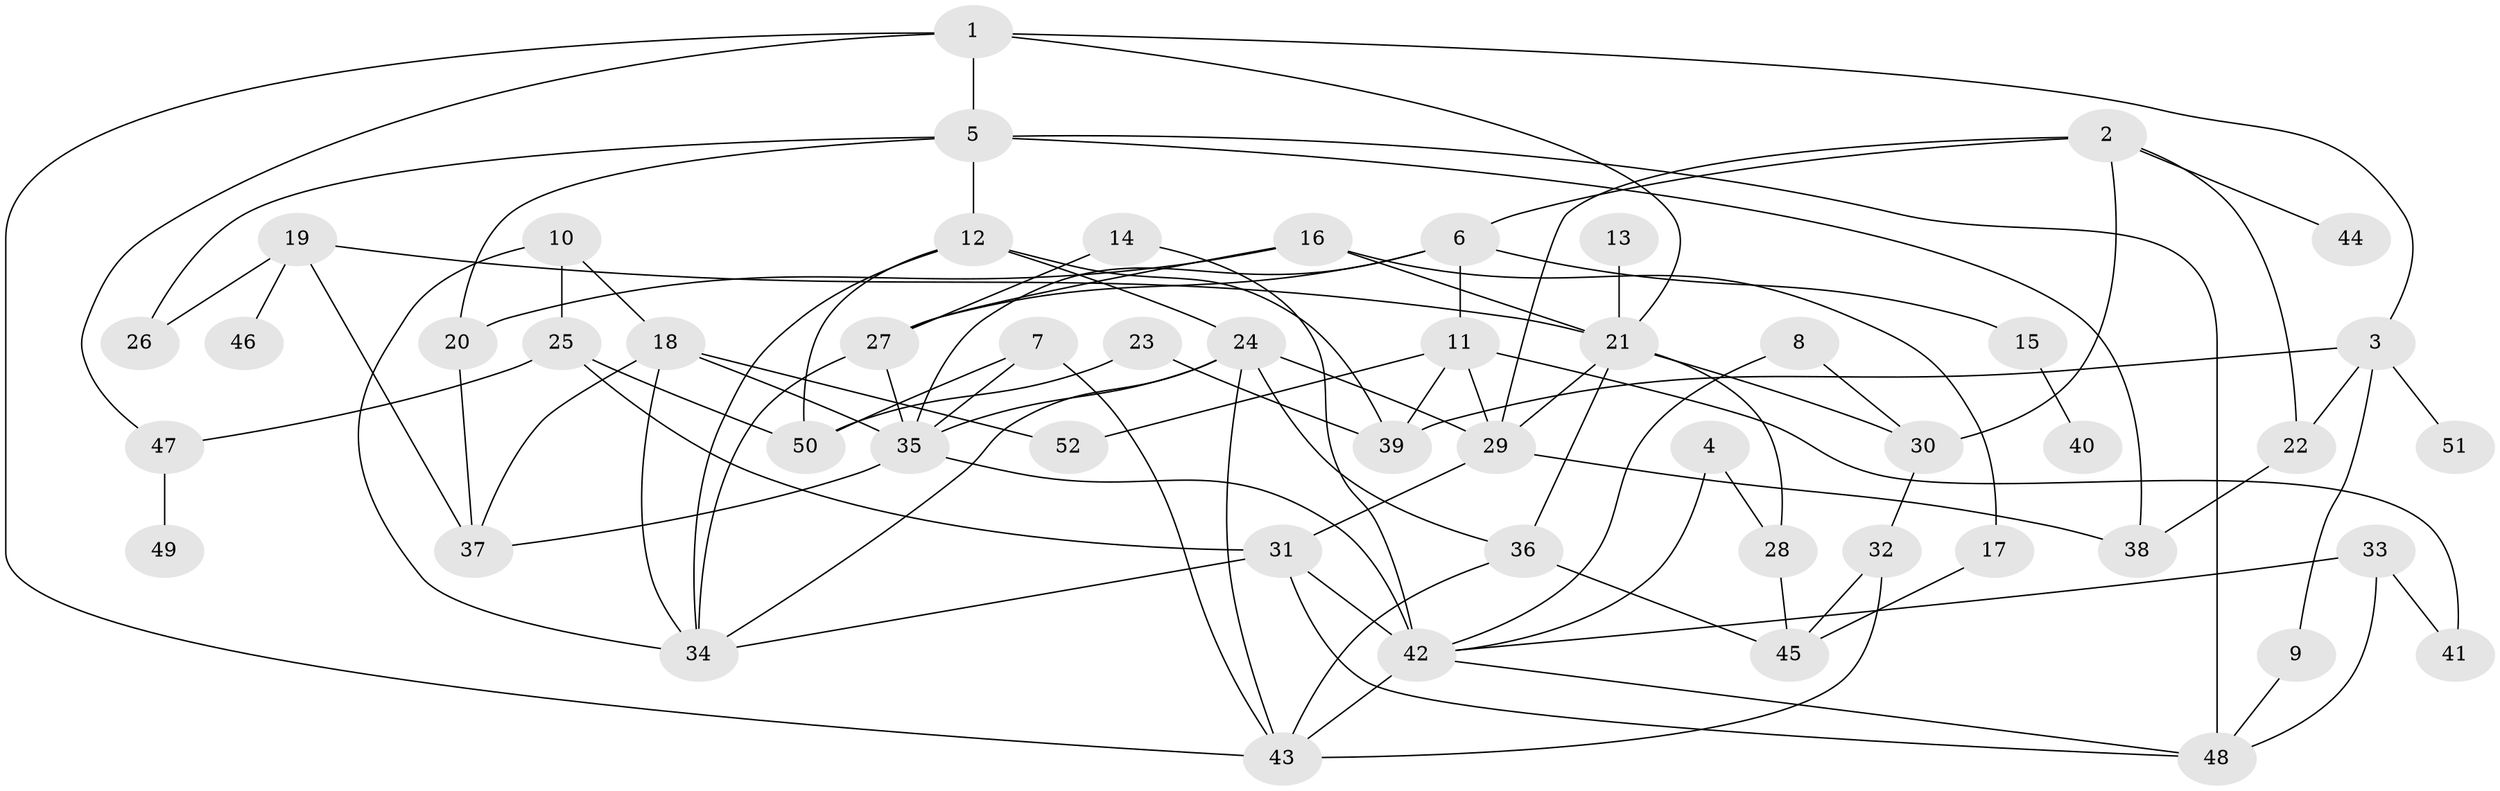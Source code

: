 // original degree distribution, {5: 0.10679611650485436, 8: 0.019417475728155338, 3: 0.24271844660194175, 4: 0.14563106796116504, 2: 0.2524271844660194, 6: 0.038834951456310676, 1: 0.1941747572815534}
// Generated by graph-tools (version 1.1) at 2025/01/03/09/25 03:01:09]
// undirected, 52 vertices, 96 edges
graph export_dot {
graph [start="1"]
  node [color=gray90,style=filled];
  1;
  2;
  3;
  4;
  5;
  6;
  7;
  8;
  9;
  10;
  11;
  12;
  13;
  14;
  15;
  16;
  17;
  18;
  19;
  20;
  21;
  22;
  23;
  24;
  25;
  26;
  27;
  28;
  29;
  30;
  31;
  32;
  33;
  34;
  35;
  36;
  37;
  38;
  39;
  40;
  41;
  42;
  43;
  44;
  45;
  46;
  47;
  48;
  49;
  50;
  51;
  52;
  1 -- 3 [weight=1.0];
  1 -- 5 [weight=1.0];
  1 -- 21 [weight=1.0];
  1 -- 43 [weight=1.0];
  1 -- 47 [weight=1.0];
  2 -- 6 [weight=1.0];
  2 -- 22 [weight=1.0];
  2 -- 29 [weight=1.0];
  2 -- 30 [weight=1.0];
  2 -- 44 [weight=1.0];
  3 -- 9 [weight=1.0];
  3 -- 22 [weight=1.0];
  3 -- 39 [weight=1.0];
  3 -- 51 [weight=1.0];
  4 -- 28 [weight=1.0];
  4 -- 42 [weight=1.0];
  5 -- 12 [weight=1.0];
  5 -- 20 [weight=1.0];
  5 -- 26 [weight=1.0];
  5 -- 38 [weight=1.0];
  5 -- 48 [weight=1.0];
  6 -- 11 [weight=1.0];
  6 -- 15 [weight=1.0];
  6 -- 27 [weight=1.0];
  6 -- 35 [weight=1.0];
  7 -- 35 [weight=1.0];
  7 -- 43 [weight=1.0];
  7 -- 50 [weight=1.0];
  8 -- 30 [weight=1.0];
  8 -- 42 [weight=1.0];
  9 -- 48 [weight=1.0];
  10 -- 18 [weight=1.0];
  10 -- 25 [weight=2.0];
  10 -- 34 [weight=1.0];
  11 -- 29 [weight=1.0];
  11 -- 39 [weight=1.0];
  11 -- 41 [weight=1.0];
  11 -- 52 [weight=1.0];
  12 -- 24 [weight=1.0];
  12 -- 34 [weight=1.0];
  12 -- 39 [weight=1.0];
  12 -- 50 [weight=1.0];
  13 -- 21 [weight=1.0];
  14 -- 27 [weight=1.0];
  14 -- 42 [weight=1.0];
  15 -- 40 [weight=1.0];
  16 -- 17 [weight=1.0];
  16 -- 20 [weight=1.0];
  16 -- 21 [weight=1.0];
  16 -- 27 [weight=1.0];
  17 -- 45 [weight=1.0];
  18 -- 34 [weight=1.0];
  18 -- 35 [weight=1.0];
  18 -- 37 [weight=1.0];
  18 -- 52 [weight=1.0];
  19 -- 21 [weight=1.0];
  19 -- 26 [weight=1.0];
  19 -- 37 [weight=1.0];
  19 -- 46 [weight=1.0];
  20 -- 37 [weight=1.0];
  21 -- 28 [weight=1.0];
  21 -- 29 [weight=1.0];
  21 -- 30 [weight=1.0];
  21 -- 36 [weight=1.0];
  22 -- 38 [weight=1.0];
  23 -- 39 [weight=1.0];
  23 -- 50 [weight=1.0];
  24 -- 29 [weight=1.0];
  24 -- 34 [weight=1.0];
  24 -- 35 [weight=1.0];
  24 -- 36 [weight=1.0];
  24 -- 43 [weight=2.0];
  25 -- 31 [weight=1.0];
  25 -- 47 [weight=1.0];
  25 -- 50 [weight=1.0];
  27 -- 34 [weight=1.0];
  27 -- 35 [weight=1.0];
  28 -- 45 [weight=1.0];
  29 -- 31 [weight=1.0];
  29 -- 38 [weight=1.0];
  30 -- 32 [weight=1.0];
  31 -- 34 [weight=1.0];
  31 -- 42 [weight=1.0];
  31 -- 48 [weight=1.0];
  32 -- 43 [weight=1.0];
  32 -- 45 [weight=1.0];
  33 -- 41 [weight=1.0];
  33 -- 42 [weight=1.0];
  33 -- 48 [weight=1.0];
  35 -- 37 [weight=1.0];
  35 -- 42 [weight=1.0];
  36 -- 43 [weight=1.0];
  36 -- 45 [weight=1.0];
  42 -- 43 [weight=3.0];
  42 -- 48 [weight=1.0];
  47 -- 49 [weight=1.0];
}
